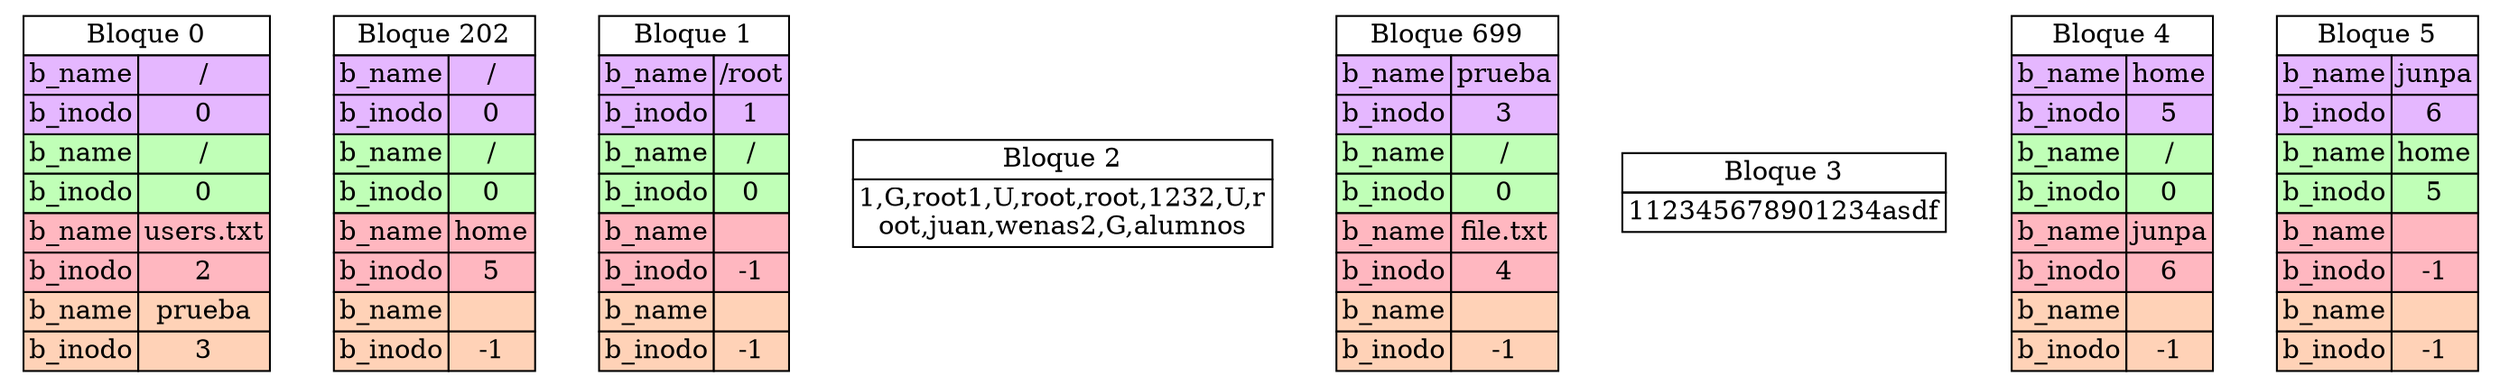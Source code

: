 digraph di{
b_0[ shape=plaintext label=< 
<table border='0' cellborder='1' cellspacing='0'>
<tr><td port="0" colspan="3">Bloque 0</td></tr>
<tr><td bgcolor="#e5b7ff">b_name</td><td bgcolor="#e5b7ff" >/</td></tr>
<tr><td bgcolor="#e5b7ff">b_inodo</td><td bgcolor="#e5b7ff">0</td></tr>
<tr><td bgcolor="#c0ffb7">b_name</td><td bgcolor="#c0ffb7" >/</td></tr>
<tr><td bgcolor="#c0ffb7">b_inodo</td><td bgcolor="#c0ffb7">0</td></tr>
<tr><td bgcolor="#ffb7c0">b_name</td><td bgcolor="#ffb7c0" port="ib208">users.txt</td></tr>
<tr><td bgcolor="#ffb7c0">b_inodo</td><td bgcolor="#ffb7c0">2</td></tr>
<tr><td bgcolor="#ffd2b7">b_name</td><td bgcolor="#ffd2b7" port="ib312">prueba</td></tr>
<tr><td bgcolor="#ffd2b7">b_inodo</td><td bgcolor="#ffd2b7">3</td></tr>
</table>
>];
b_202[ shape=plaintext label=< 
<table border='0' cellborder='1' cellspacing='0'>
<tr><td port="21008" colspan="3">Bloque 202</td></tr>
<tr><td bgcolor="#e5b7ff">b_name</td><td bgcolor="#e5b7ff" >/</td></tr>
<tr><td bgcolor="#e5b7ff">b_inodo</td><td bgcolor="#e5b7ff">0</td></tr>
<tr><td bgcolor="#c0ffb7">b_name</td><td bgcolor="#c0ffb7" >/</td></tr>
<tr><td bgcolor="#c0ffb7">b_inodo</td><td bgcolor="#c0ffb7">0</td></tr>
<tr><td bgcolor="#ffb7c0">b_name</td><td bgcolor="#ffb7c0" port="ib520">home</td></tr>
<tr><td bgcolor="#ffb7c0">b_inodo</td><td bgcolor="#ffb7c0">5</td></tr>
<tr><td bgcolor="#ffd2b7">b_name</td><td bgcolor="#ffd2b7" ></td></tr>
<tr><td bgcolor="#ffd2b7">b_inodo</td><td bgcolor="#ffd2b7">-1</td></tr>
</table>
>];
b_1[ shape=plaintext label=< 
<table border='0' cellborder='1' cellspacing='0'>
<tr><td port="208" colspan="3">Bloque 1</td></tr>
<tr><td bgcolor="#e5b7ff">b_name</td><td bgcolor="#e5b7ff" >/root</td></tr>
<tr><td bgcolor="#e5b7ff">b_inodo</td><td bgcolor="#e5b7ff">1</td></tr>
<tr><td bgcolor="#c0ffb7">b_name</td><td bgcolor="#c0ffb7" port="ib0">/</td></tr>
<tr><td bgcolor="#c0ffb7">b_inodo</td><td bgcolor="#c0ffb7">0</td></tr>
<tr><td bgcolor="#ffb7c0">b_name</td><td bgcolor="#ffb7c0" ></td></tr>
<tr><td bgcolor="#ffb7c0">b_inodo</td><td bgcolor="#ffb7c0">-1</td></tr>
<tr><td bgcolor="#ffd2b7">b_name</td><td bgcolor="#ffd2b7" ></td></tr>
<tr><td bgcolor="#ffd2b7">b_inodo</td><td bgcolor="#ffd2b7">-1</td></tr>
</table>
>];
b_2[ shape=plaintext label=< 
<table border='0' cellborder='1' cellspacing='0'>
<tr><td port="416">Bloque 2</td></tr>
<tr><td>1,G,root
1,U,root,root,123
2,U,r<br/>oot,juan,wenas
2,G,alumnos
</td></tr>
</table>
>];
b_699[ shape=plaintext label=< 
<table border='0' cellborder='1' cellspacing='0'>
<tr><td port="73008" colspan="3">Bloque 699</td></tr>
<tr><td bgcolor="#e5b7ff">b_name</td><td bgcolor="#e5b7ff" >prueba</td></tr>
<tr><td bgcolor="#e5b7ff">b_inodo</td><td bgcolor="#e5b7ff">3</td></tr>
<tr><td bgcolor="#c0ffb7">b_name</td><td bgcolor="#c0ffb7" port="ib0">/</td></tr>
<tr><td bgcolor="#c0ffb7">b_inodo</td><td bgcolor="#c0ffb7">0</td></tr>
<tr><td bgcolor="#ffb7c0">b_name</td><td bgcolor="#ffb7c0" port="ib416">file.txt</td></tr>
<tr><td bgcolor="#ffb7c0">b_inodo</td><td bgcolor="#ffb7c0">4</td></tr>
<tr><td bgcolor="#ffd2b7">b_name</td><td bgcolor="#ffd2b7" ></td></tr>
<tr><td bgcolor="#ffd2b7">b_inodo</td><td bgcolor="#ffd2b7">-1</td></tr>
</table>
>];
b_3[ shape=plaintext label=< 
<table border='0' cellborder='1' cellspacing='0'>
<tr><td port="728">Bloque 3</td></tr>
<tr><td>112345678901234asdf</td></tr>
</table>
>];
b_4[ shape=plaintext label=< 
<table border='0' cellborder='1' cellspacing='0'>
<tr><td port="936" colspan="3">Bloque 4</td></tr>
<tr><td bgcolor="#e5b7ff">b_name</td><td bgcolor="#e5b7ff" >home</td></tr>
<tr><td bgcolor="#e5b7ff">b_inodo</td><td bgcolor="#e5b7ff">5</td></tr>
<tr><td bgcolor="#c0ffb7">b_name</td><td bgcolor="#c0ffb7" port="ib0">/</td></tr>
<tr><td bgcolor="#c0ffb7">b_inodo</td><td bgcolor="#c0ffb7">0</td></tr>
<tr><td bgcolor="#ffb7c0">b_name</td><td bgcolor="#ffb7c0" port="ib624">junpa</td></tr>
<tr><td bgcolor="#ffb7c0">b_inodo</td><td bgcolor="#ffb7c0">6</td></tr>
<tr><td bgcolor="#ffd2b7">b_name</td><td bgcolor="#ffd2b7" ></td></tr>
<tr><td bgcolor="#ffd2b7">b_inodo</td><td bgcolor="#ffd2b7">-1</td></tr>
</table>
>];
b_5[ shape=plaintext label=< 
<table border='0' cellborder='1' cellspacing='0'>
<tr><td port="1144" colspan="3">Bloque 5</td></tr>
<tr><td bgcolor="#e5b7ff">b_name</td><td bgcolor="#e5b7ff" >junpa</td></tr>
<tr><td bgcolor="#e5b7ff">b_inodo</td><td bgcolor="#e5b7ff">6</td></tr>
<tr><td bgcolor="#c0ffb7">b_name</td><td bgcolor="#c0ffb7" port="ib520">home</td></tr>
<tr><td bgcolor="#c0ffb7">b_inodo</td><td bgcolor="#c0ffb7">5</td></tr>
<tr><td bgcolor="#ffb7c0">b_name</td><td bgcolor="#ffb7c0" ></td></tr>
<tr><td bgcolor="#ffb7c0">b_inodo</td><td bgcolor="#ffb7c0">-1</td></tr>
<tr><td bgcolor="#ffd2b7">b_name</td><td bgcolor="#ffd2b7" ></td></tr>
<tr><td bgcolor="#ffd2b7">b_inodo</td><td bgcolor="#ffd2b7">-1</td></tr>
</table>
>];
}
